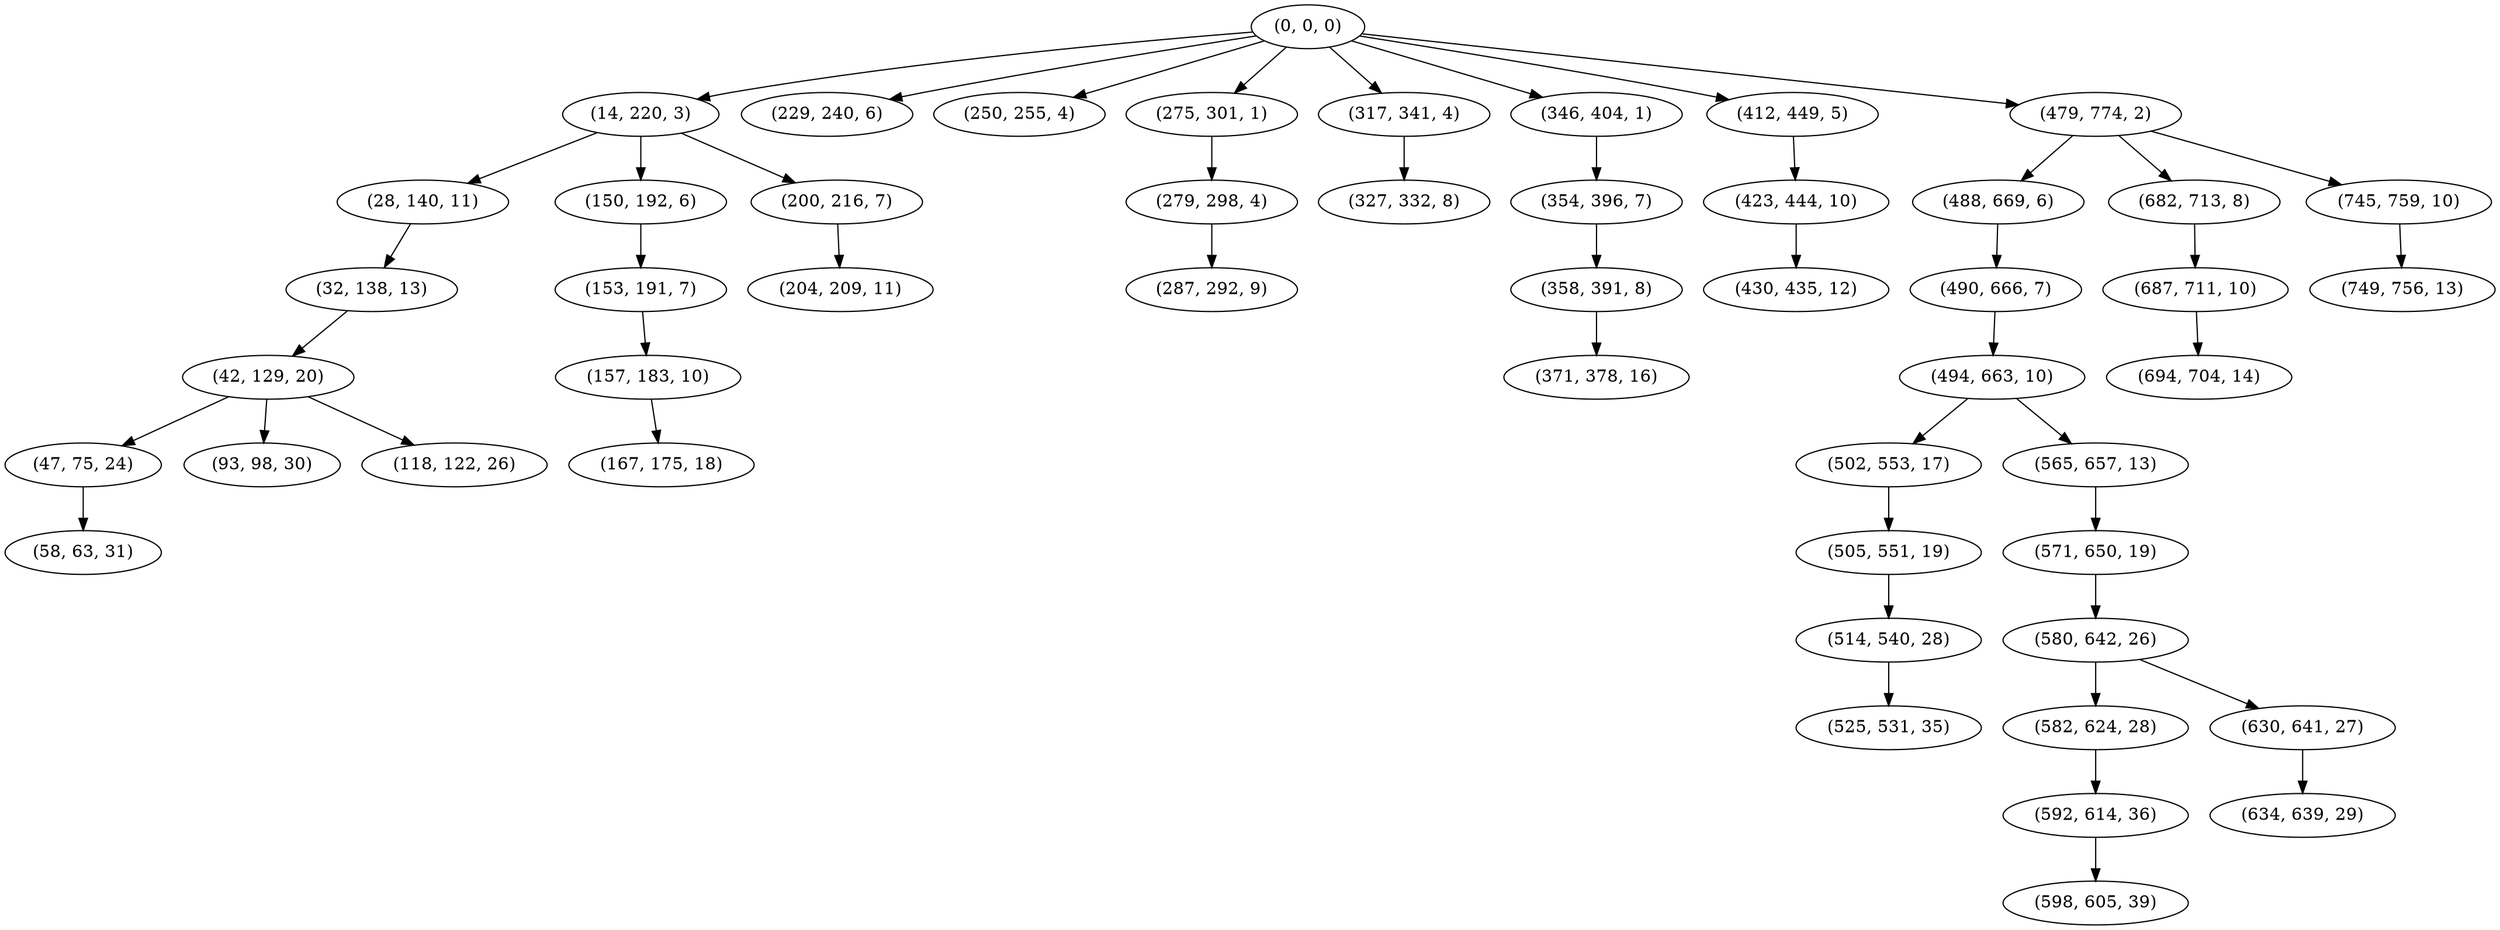 digraph tree {
    "(0, 0, 0)";
    "(14, 220, 3)";
    "(28, 140, 11)";
    "(32, 138, 13)";
    "(42, 129, 20)";
    "(47, 75, 24)";
    "(58, 63, 31)";
    "(93, 98, 30)";
    "(118, 122, 26)";
    "(150, 192, 6)";
    "(153, 191, 7)";
    "(157, 183, 10)";
    "(167, 175, 18)";
    "(200, 216, 7)";
    "(204, 209, 11)";
    "(229, 240, 6)";
    "(250, 255, 4)";
    "(275, 301, 1)";
    "(279, 298, 4)";
    "(287, 292, 9)";
    "(317, 341, 4)";
    "(327, 332, 8)";
    "(346, 404, 1)";
    "(354, 396, 7)";
    "(358, 391, 8)";
    "(371, 378, 16)";
    "(412, 449, 5)";
    "(423, 444, 10)";
    "(430, 435, 12)";
    "(479, 774, 2)";
    "(488, 669, 6)";
    "(490, 666, 7)";
    "(494, 663, 10)";
    "(502, 553, 17)";
    "(505, 551, 19)";
    "(514, 540, 28)";
    "(525, 531, 35)";
    "(565, 657, 13)";
    "(571, 650, 19)";
    "(580, 642, 26)";
    "(582, 624, 28)";
    "(592, 614, 36)";
    "(598, 605, 39)";
    "(630, 641, 27)";
    "(634, 639, 29)";
    "(682, 713, 8)";
    "(687, 711, 10)";
    "(694, 704, 14)";
    "(745, 759, 10)";
    "(749, 756, 13)";
    "(0, 0, 0)" -> "(14, 220, 3)";
    "(0, 0, 0)" -> "(229, 240, 6)";
    "(0, 0, 0)" -> "(250, 255, 4)";
    "(0, 0, 0)" -> "(275, 301, 1)";
    "(0, 0, 0)" -> "(317, 341, 4)";
    "(0, 0, 0)" -> "(346, 404, 1)";
    "(0, 0, 0)" -> "(412, 449, 5)";
    "(0, 0, 0)" -> "(479, 774, 2)";
    "(14, 220, 3)" -> "(28, 140, 11)";
    "(14, 220, 3)" -> "(150, 192, 6)";
    "(14, 220, 3)" -> "(200, 216, 7)";
    "(28, 140, 11)" -> "(32, 138, 13)";
    "(32, 138, 13)" -> "(42, 129, 20)";
    "(42, 129, 20)" -> "(47, 75, 24)";
    "(42, 129, 20)" -> "(93, 98, 30)";
    "(42, 129, 20)" -> "(118, 122, 26)";
    "(47, 75, 24)" -> "(58, 63, 31)";
    "(150, 192, 6)" -> "(153, 191, 7)";
    "(153, 191, 7)" -> "(157, 183, 10)";
    "(157, 183, 10)" -> "(167, 175, 18)";
    "(200, 216, 7)" -> "(204, 209, 11)";
    "(275, 301, 1)" -> "(279, 298, 4)";
    "(279, 298, 4)" -> "(287, 292, 9)";
    "(317, 341, 4)" -> "(327, 332, 8)";
    "(346, 404, 1)" -> "(354, 396, 7)";
    "(354, 396, 7)" -> "(358, 391, 8)";
    "(358, 391, 8)" -> "(371, 378, 16)";
    "(412, 449, 5)" -> "(423, 444, 10)";
    "(423, 444, 10)" -> "(430, 435, 12)";
    "(479, 774, 2)" -> "(488, 669, 6)";
    "(479, 774, 2)" -> "(682, 713, 8)";
    "(479, 774, 2)" -> "(745, 759, 10)";
    "(488, 669, 6)" -> "(490, 666, 7)";
    "(490, 666, 7)" -> "(494, 663, 10)";
    "(494, 663, 10)" -> "(502, 553, 17)";
    "(494, 663, 10)" -> "(565, 657, 13)";
    "(502, 553, 17)" -> "(505, 551, 19)";
    "(505, 551, 19)" -> "(514, 540, 28)";
    "(514, 540, 28)" -> "(525, 531, 35)";
    "(565, 657, 13)" -> "(571, 650, 19)";
    "(571, 650, 19)" -> "(580, 642, 26)";
    "(580, 642, 26)" -> "(582, 624, 28)";
    "(580, 642, 26)" -> "(630, 641, 27)";
    "(582, 624, 28)" -> "(592, 614, 36)";
    "(592, 614, 36)" -> "(598, 605, 39)";
    "(630, 641, 27)" -> "(634, 639, 29)";
    "(682, 713, 8)" -> "(687, 711, 10)";
    "(687, 711, 10)" -> "(694, 704, 14)";
    "(745, 759, 10)" -> "(749, 756, 13)";
}
